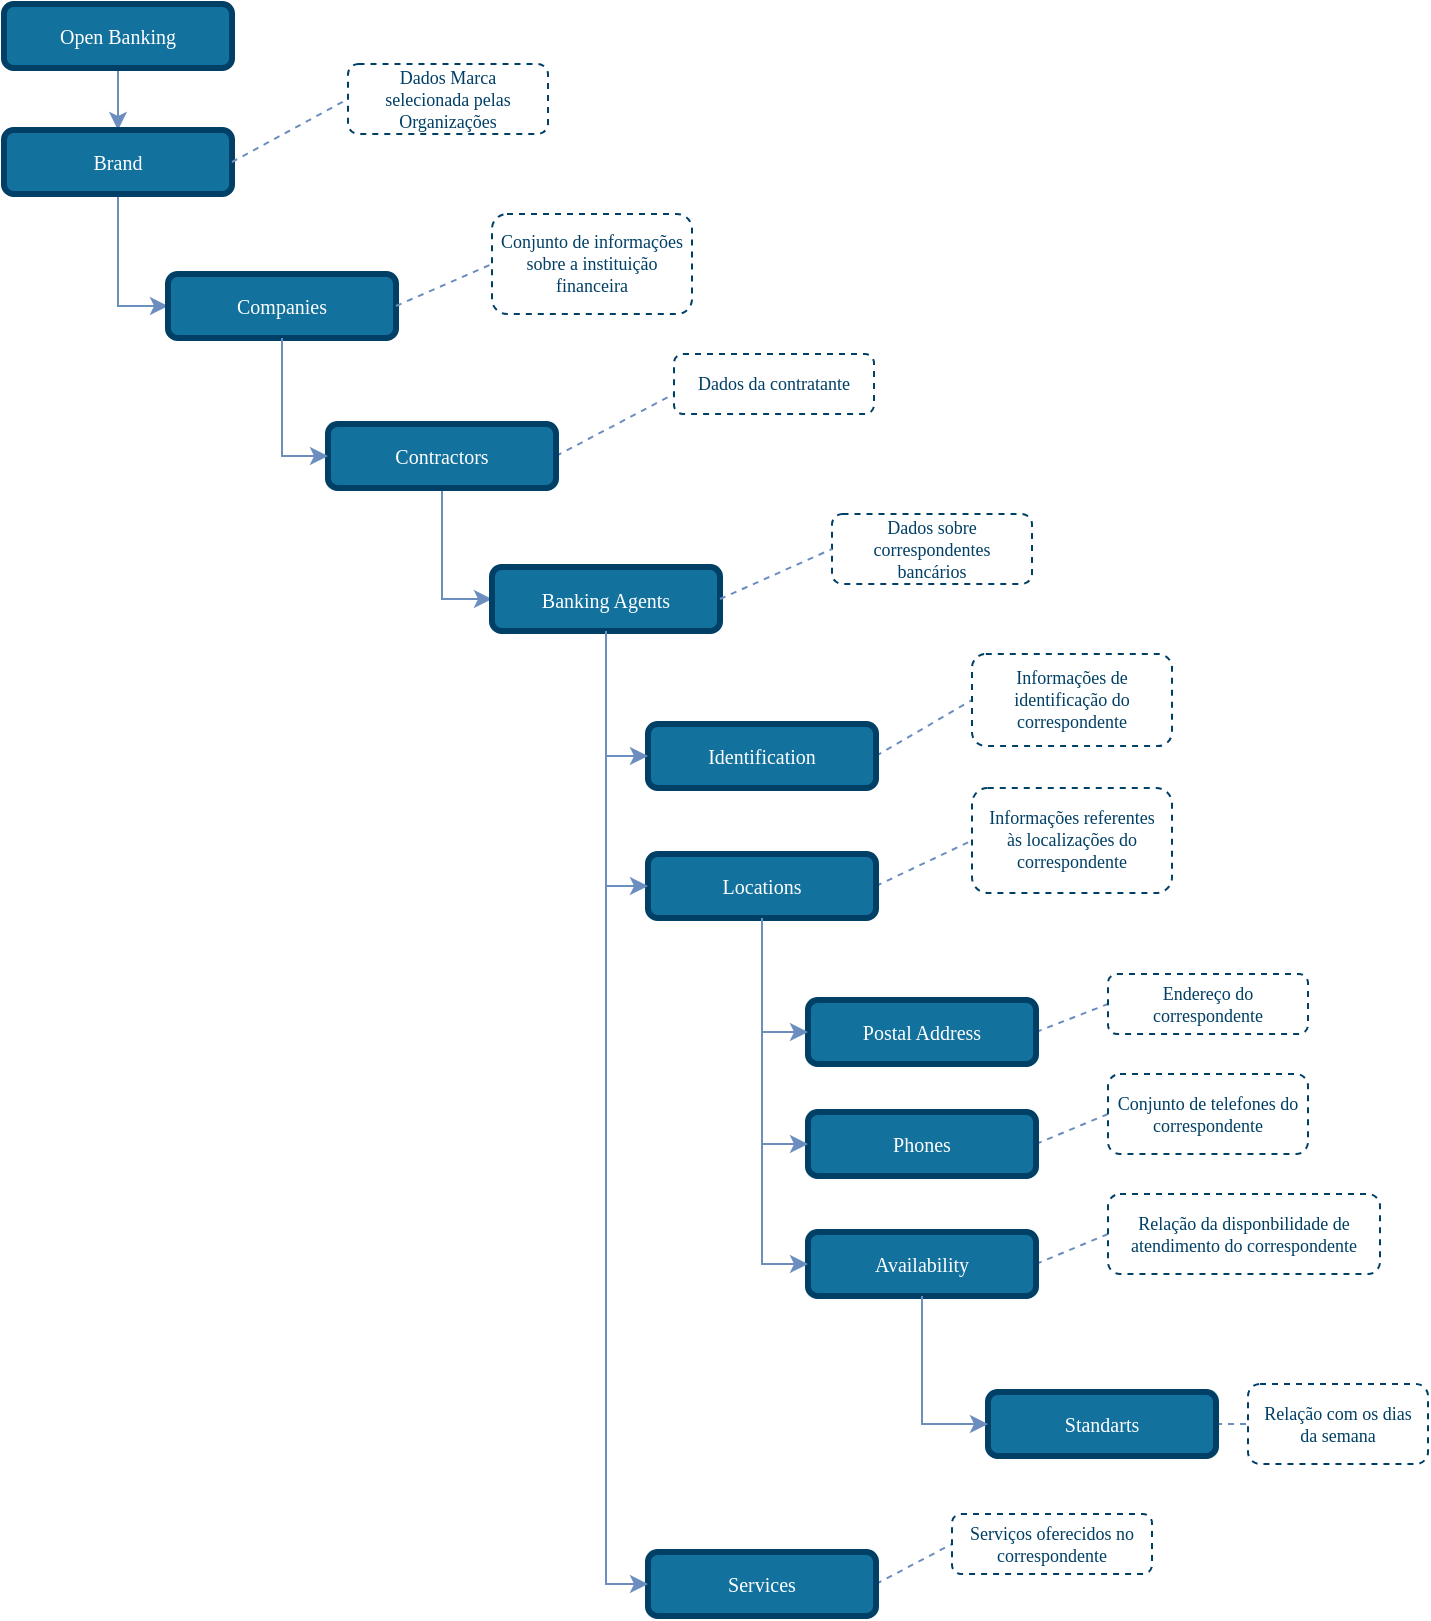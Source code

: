 <mxfile version="13.9.9" type="device"><diagram id="pwx9f-JPc5i2mSrcDJkJ" name="Page-1"><mxGraphModel dx="496" dy="291" grid="1" gridSize="10" guides="1" tooltips="1" connect="1" arrows="1" fold="1" page="1" pageScale="1" pageWidth="827" pageHeight="1169" math="0" shadow="0"><root><mxCell id="0"/><mxCell id="1" parent="0"/><mxCell id="CP8brj2QoUajFCljk4hs-6" style="edgeStyle=orthogonalEdgeStyle;rounded=0;orthogonalLoop=1;jettySize=auto;html=1;exitX=0.5;exitY=1;exitDx=0;exitDy=0;entryX=0.5;entryY=0;entryDx=0;entryDy=0;endSize=6;fillColor=#dae8fc;strokeColor=#6c8ebf;comic=0;shadow=0;backgroundOutline=0;snapToPoint=0;fixDash=0;endArrow=classic;endFill=1;" parent="1" source="CP8brj2QoUajFCljk4hs-1" target="VmE8CRwHYokzrLCxkQC2-2" edge="1"><mxGeometry relative="1" as="geometry"/></mxCell><mxCell id="CP8brj2QoUajFCljk4hs-1" value="Open Banking" style="rounded=1;whiteSpace=wrap;html=1;comic=0;shadow=0;backgroundOutline=0;snapToPoint=0;fixDash=0;strokeWidth=3;fontFamily=Verdana;fontStyle=0;labelBackgroundColor=none;labelBorderColor=none;fontSize=10;fillColor=#13719E;strokeColor=#003F66;fontColor=#ffffff;" parent="1" vertex="1"><mxGeometry x="158" y="45" width="114" height="32" as="geometry"/></mxCell><mxCell id="s8GSPq7UgO-F03P1_zAw-9" style="edgeStyle=orthogonalEdgeStyle;rounded=0;orthogonalLoop=1;jettySize=auto;html=1;exitX=0.5;exitY=1;exitDx=0;exitDy=0;entryX=0;entryY=0.5;entryDx=0;entryDy=0;strokeColor=#6C8EBF;endArrow=classic;endFill=1;" parent="1" source="CP8brj2QoUajFCljk4hs-3" target="s8GSPq7UgO-F03P1_zAw-1" edge="1"><mxGeometry relative="1" as="geometry"/></mxCell><mxCell id="s8GSPq7UgO-F03P1_zAw-17" style="edgeStyle=none;rounded=1;orthogonalLoop=1;jettySize=auto;html=1;exitX=1;exitY=0.5;exitDx=0;exitDy=0;dashed=1;endArrow=none;endFill=0;endSize=6;strokeColor=#6C8EBF;" parent="1" source="CP8brj2QoUajFCljk4hs-3" edge="1"><mxGeometry relative="1" as="geometry"><mxPoint x="493" y="240" as="targetPoint"/></mxGeometry></mxCell><mxCell id="CP8brj2QoUajFCljk4hs-3" value="Contractors" style="rounded=1;whiteSpace=wrap;html=1;comic=0;shadow=0;backgroundOutline=0;snapToPoint=0;fixDash=0;strokeWidth=3;fontFamily=Verdana;fontStyle=0;labelBackgroundColor=none;labelBorderColor=none;fontSize=10;fillColor=#13719E;strokeColor=#003F66;fontColor=#ffffff;" parent="1" vertex="1"><mxGeometry x="320" y="255" width="114" height="32" as="geometry"/></mxCell><mxCell id="s8GSPq7UgO-F03P1_zAw-22" style="edgeStyle=none;rounded=1;orthogonalLoop=1;jettySize=auto;html=1;exitX=1;exitY=0.5;exitDx=0;exitDy=0;entryX=0;entryY=0.5;entryDx=0;entryDy=0;dashed=1;endArrow=none;endFill=0;endSize=6;strokeColor=#6C8EBF;" parent="1" source="CP8brj2QoUajFCljk4hs-12" target="s8GSPq7UgO-F03P1_zAw-21" edge="1"><mxGeometry relative="1" as="geometry"/></mxCell><mxCell id="CP8brj2QoUajFCljk4hs-12" value="Locations" style="rounded=1;whiteSpace=wrap;html=1;comic=0;shadow=0;backgroundOutline=0;snapToPoint=0;fixDash=0;strokeWidth=3;fontFamily=Verdana;fontStyle=0;labelBackgroundColor=none;labelBorderColor=none;fontSize=10;fillColor=#13719E;strokeColor=#003F66;fontColor=#ffffff;" parent="1" vertex="1"><mxGeometry x="480" y="470" width="114" height="32" as="geometry"/></mxCell><mxCell id="CP8brj2QoUajFCljk4hs-20" value="&lt;font style=&quot;font-size: 9px&quot;&gt;Dados da contratante&lt;/font&gt;" style="rounded=1;whiteSpace=wrap;html=1;shadow=0;comic=0;strokeColor=#003F66;strokeWidth=1;fillColor=#ffffff;gradientColor=#ffffff;fontFamily=Verdana;fontSize=9;fontColor=#003F66;dashed=1;spacingLeft=5;spacing=0;spacingRight=5;spacingBottom=5;spacingTop=5;align=center;verticalAlign=middle;" parent="1" vertex="1"><mxGeometry x="493" y="220" width="100" height="30" as="geometry"/></mxCell><mxCell id="s8GSPq7UgO-F03P1_zAw-1" value="Banking Agents" style="rounded=1;whiteSpace=wrap;html=1;comic=0;shadow=0;backgroundOutline=0;snapToPoint=0;fixDash=0;strokeWidth=3;fontFamily=Verdana;fontStyle=0;labelBackgroundColor=none;labelBorderColor=none;fontSize=10;fillColor=#13719E;strokeColor=#003F66;fontColor=#ffffff;" parent="1" vertex="1"><mxGeometry x="402" y="326.5" width="114" height="32" as="geometry"/></mxCell><mxCell id="s8GSPq7UgO-F03P1_zAw-16" style="rounded=1;orthogonalLoop=1;jettySize=auto;html=1;exitX=1;exitY=0.5;exitDx=0;exitDy=0;entryX=0;entryY=0.5;entryDx=0;entryDy=0;endArrow=none;endFill=0;endSize=6;strokeColor=#6C8EBF;dashed=1;" parent="1" source="s8GSPq7UgO-F03P1_zAw-3" target="s8GSPq7UgO-F03P1_zAw-15" edge="1"><mxGeometry relative="1" as="geometry"/></mxCell><mxCell id="s8GSPq7UgO-F03P1_zAw-3" value="Identification" style="rounded=1;comic=0;shadow=0;backgroundOutline=0;snapToPoint=0;fixDash=0;strokeWidth=3;fontFamily=Verdana;fontStyle=0;labelBorderColor=none;labelBackgroundColor=none;whiteSpace=wrap;html=1;fontSize=10;fillColor=#13719E;strokeColor=#003F66;fontColor=#ffffff;" parent="1" vertex="1"><mxGeometry x="480" y="405" width="114" height="32" as="geometry"/></mxCell><mxCell id="s8GSPq7UgO-F03P1_zAw-15" value="&lt;font style=&quot;font-size: 9px&quot;&gt;Informações de identificação do correspondente&lt;/font&gt;" style="rounded=1;whiteSpace=wrap;html=1;shadow=0;comic=0;strokeColor=#003F66;strokeWidth=1;fillColor=#ffffff;gradientColor=#ffffff;fontFamily=Verdana;fontSize=9;fontColor=#003F66;dashed=1;spacingLeft=5;spacing=0;spacingRight=5;spacingBottom=5;spacingTop=5;align=center;verticalAlign=middle;" parent="1" vertex="1"><mxGeometry x="642" y="370" width="100" height="46" as="geometry"/></mxCell><mxCell id="s8GSPq7UgO-F03P1_zAw-21" value="&lt;font style=&quot;font-size: 9px&quot;&gt;Informações referentes às localizações do correspondente&lt;br&gt;&lt;/font&gt;" style="rounded=1;whiteSpace=wrap;html=1;shadow=0;comic=0;strokeColor=#003F66;strokeWidth=1;fillColor=#ffffff;gradientColor=#ffffff;fontFamily=Verdana;fontSize=9;fontColor=#003F66;dashed=1;spacingLeft=5;spacing=0;spacingRight=5;spacingBottom=5;spacingTop=5;align=center;verticalAlign=middle;" parent="1" vertex="1"><mxGeometry x="642" y="437" width="100" height="52.5" as="geometry"/></mxCell><mxCell id="k1vnd4w29cv4KdcOn8z8-1" value="&lt;font style=&quot;font-size: 9px&quot;&gt;Dados sobre correspondentes bancários&lt;/font&gt;" style="rounded=1;whiteSpace=wrap;html=1;shadow=0;comic=0;strokeColor=#003F66;strokeWidth=1;fillColor=#ffffff;gradientColor=#ffffff;fontFamily=Verdana;fontSize=9;fontColor=#003F66;dashed=1;spacingLeft=5;spacing=0;spacingRight=5;spacingBottom=5;spacingTop=5;align=center;verticalAlign=middle;" parent="1" vertex="1"><mxGeometry x="572" y="300" width="100" height="35" as="geometry"/></mxCell><mxCell id="k1vnd4w29cv4KdcOn8z8-2" style="edgeStyle=none;rounded=1;orthogonalLoop=1;jettySize=auto;html=1;exitX=1;exitY=0.5;exitDx=0;exitDy=0;entryX=0;entryY=0.5;entryDx=0;entryDy=0;dashed=1;endArrow=none;endFill=0;endSize=6;strokeColor=#6C8EBF;" parent="1" source="s8GSPq7UgO-F03P1_zAw-1" target="k1vnd4w29cv4KdcOn8z8-1" edge="1"><mxGeometry relative="1" as="geometry"><mxPoint x="536" y="281" as="sourcePoint"/><mxPoint x="662" y="250" as="targetPoint"/></mxGeometry></mxCell><mxCell id="VmE8CRwHYokzrLCxkQC2-3" style="edgeStyle=orthogonalEdgeStyle;rounded=0;orthogonalLoop=1;jettySize=auto;html=1;entryX=0;entryY=0.5;entryDx=0;entryDy=0;shadow=0;strokeColor=#6c8ebf;fillColor=#dae8fc;endFill=1;endSize=6;comic=0;" parent="1" source="VmE8CRwHYokzrLCxkQC2-2" target="IJG_aPCyLPLOBtCNA-rp-6" edge="1"><mxGeometry relative="1" as="geometry"/></mxCell><mxCell id="VmE8CRwHYokzrLCxkQC2-2" value="Brand" style="rounded=1;whiteSpace=wrap;html=1;comic=0;shadow=0;backgroundOutline=0;snapToPoint=0;fixDash=0;strokeWidth=3;fontFamily=Verdana;fontStyle=0;labelBackgroundColor=none;labelBorderColor=none;fontSize=10;fillColor=#13719E;strokeColor=#003F66;fontColor=#ffffff;" parent="1" vertex="1"><mxGeometry x="158" y="108" width="114" height="32" as="geometry"/></mxCell><mxCell id="67pc04Fv1Amd-nCwGbTu-1" value="Dados Marca selecionada pelas Organizações" style="rounded=1;whiteSpace=wrap;html=1;shadow=0;comic=0;strokeColor=#003F66;strokeWidth=1;fillColor=#ffffff;gradientColor=#ffffff;fontFamily=Verdana;fontSize=9;fontColor=#003F66;dashed=1;spacingLeft=5;spacing=0;spacingRight=5;spacingBottom=5;spacingTop=5;align=center;verticalAlign=middle;" parent="1" vertex="1"><mxGeometry x="330" y="75" width="100" height="35" as="geometry"/></mxCell><mxCell id="67pc04Fv1Amd-nCwGbTu-2" style="edgeStyle=none;rounded=1;orthogonalLoop=1;jettySize=auto;html=1;exitX=1;exitY=0.5;exitDx=0;exitDy=0;entryX=0;entryY=0.5;entryDx=0;entryDy=0;dashed=1;endArrow=none;endFill=0;endSize=6;strokeColor=#6C8EBF;" parent="1" source="VmE8CRwHYokzrLCxkQC2-2" target="67pc04Fv1Amd-nCwGbTu-1" edge="1"><mxGeometry relative="1" as="geometry"><mxPoint x="388" y="185" as="targetPoint"/><mxPoint x="282" y="206" as="sourcePoint"/></mxGeometry></mxCell><mxCell id="IJG_aPCyLPLOBtCNA-rp-4" style="edgeStyle=orthogonalEdgeStyle;rounded=0;orthogonalLoop=1;jettySize=auto;html=1;exitX=0.5;exitY=1;exitDx=0;exitDy=0;entryX=0;entryY=0.5;entryDx=0;entryDy=0;strokeColor=#6C8EBF;endArrow=classic;endFill=1;" parent="1" source="s8GSPq7UgO-F03P1_zAw-1" target="s8GSPq7UgO-F03P1_zAw-3" edge="1"><mxGeometry relative="1" as="geometry"><mxPoint x="479" y="368.5" as="sourcePoint"/><mxPoint x="559" y="421.25" as="targetPoint"/></mxGeometry></mxCell><mxCell id="IJG_aPCyLPLOBtCNA-rp-5" style="edgeStyle=orthogonalEdgeStyle;rounded=0;orthogonalLoop=1;jettySize=auto;html=1;exitX=0.5;exitY=1;exitDx=0;exitDy=0;entryX=0;entryY=0.5;entryDx=0;entryDy=0;strokeColor=#6C8EBF;endArrow=classic;endFill=1;" parent="1" source="s8GSPq7UgO-F03P1_zAw-1" target="CP8brj2QoUajFCljk4hs-12" edge="1"><mxGeometry relative="1" as="geometry"><mxPoint x="489" y="378.5" as="sourcePoint"/><mxPoint x="569" y="431.25" as="targetPoint"/></mxGeometry></mxCell><mxCell id="IJG_aPCyLPLOBtCNA-rp-6" value="Companies" style="rounded=1;whiteSpace=wrap;html=1;comic=0;shadow=0;backgroundOutline=0;snapToPoint=0;fixDash=0;strokeWidth=3;fontFamily=Verdana;fontStyle=0;labelBackgroundColor=none;labelBorderColor=none;fontSize=10;fillColor=#13719E;strokeColor=#003F66;fontColor=#ffffff;" parent="1" vertex="1"><mxGeometry x="240" y="180" width="114" height="32" as="geometry"/></mxCell><mxCell id="IJG_aPCyLPLOBtCNA-rp-7" style="edgeStyle=orthogonalEdgeStyle;rounded=0;orthogonalLoop=1;jettySize=auto;html=1;entryX=0;entryY=0.5;entryDx=0;entryDy=0;shadow=0;strokeColor=#6c8ebf;fillColor=#dae8fc;endFill=1;endSize=6;comic=0;exitX=0.5;exitY=1;exitDx=0;exitDy=0;" parent="1" source="IJG_aPCyLPLOBtCNA-rp-6" target="CP8brj2QoUajFCljk4hs-3" edge="1"><mxGeometry relative="1" as="geometry"><mxPoint x="240" y="329" as="sourcePoint"/><mxPoint x="275" y="385" as="targetPoint"/></mxGeometry></mxCell><mxCell id="IJG_aPCyLPLOBtCNA-rp-8" style="edgeStyle=none;rounded=1;orthogonalLoop=1;jettySize=auto;html=1;entryX=0;entryY=0.5;entryDx=0;entryDy=0;dashed=1;endArrow=none;endFill=0;endSize=6;strokeColor=#6C8EBF;exitX=1;exitY=0.5;exitDx=0;exitDy=0;" parent="1" source="IJG_aPCyLPLOBtCNA-rp-6" target="IJG_aPCyLPLOBtCNA-rp-9" edge="1"><mxGeometry relative="1" as="geometry"><mxPoint x="354" y="192" as="sourcePoint"/></mxGeometry></mxCell><mxCell id="IJG_aPCyLPLOBtCNA-rp-9" value="&lt;font style=&quot;font-size: 9px&quot;&gt;Conjunto de informações sobre a instituição financeira&lt;/font&gt;" style="rounded=1;whiteSpace=wrap;html=1;shadow=0;comic=0;strokeColor=#003F66;strokeWidth=1;fillColor=#ffffff;gradientColor=#ffffff;fontFamily=Verdana;fontSize=9;fontColor=#003F66;dashed=1;spacingLeft=5;spacing=0;spacingRight=5;spacingBottom=5;spacingTop=5;align=center;verticalAlign=middle;" parent="1" vertex="1"><mxGeometry x="402" y="150" width="100" height="50" as="geometry"/></mxCell><mxCell id="OIExhBPCsf27FT57-FMc-3" style="rounded=1;orthogonalLoop=1;jettySize=auto;html=1;exitX=1;exitY=0.5;exitDx=0;exitDy=0;entryX=0;entryY=0.5;entryDx=0;entryDy=0;endArrow=none;endFill=0;endSize=6;strokeColor=#6C8EBF;dashed=1;" edge="1" parent="1" source="OIExhBPCsf27FT57-FMc-4" target="OIExhBPCsf27FT57-FMc-5"><mxGeometry relative="1" as="geometry"/></mxCell><mxCell id="OIExhBPCsf27FT57-FMc-4" value="Services" style="rounded=1;comic=0;shadow=0;backgroundOutline=0;snapToPoint=0;fixDash=0;strokeWidth=3;fontFamily=Verdana;fontStyle=0;labelBorderColor=none;labelBackgroundColor=none;whiteSpace=wrap;html=1;fontSize=10;fillColor=#13719E;strokeColor=#003F66;fontColor=#ffffff;" vertex="1" parent="1"><mxGeometry x="480" y="819" width="114" height="32" as="geometry"/></mxCell><mxCell id="OIExhBPCsf27FT57-FMc-5" value="Serviços oferecidos no correspondente" style="rounded=1;whiteSpace=wrap;html=1;shadow=0;comic=0;strokeColor=#003F66;strokeWidth=1;fillColor=#ffffff;gradientColor=#ffffff;fontFamily=Verdana;fontSize=9;fontColor=#003F66;dashed=1;spacingLeft=5;spacing=0;spacingRight=5;spacingBottom=5;spacingTop=5;align=center;verticalAlign=middle;" vertex="1" parent="1"><mxGeometry x="632" y="800" width="100" height="30" as="geometry"/></mxCell><mxCell id="OIExhBPCsf27FT57-FMc-7" style="edgeStyle=orthogonalEdgeStyle;rounded=0;orthogonalLoop=1;jettySize=auto;html=1;entryX=0;entryY=0.5;entryDx=0;entryDy=0;strokeColor=#6C8EBF;endArrow=classic;endFill=1;exitX=0.5;exitY=1;exitDx=0;exitDy=0;" edge="1" parent="1" target="OIExhBPCsf27FT57-FMc-4" source="s8GSPq7UgO-F03P1_zAw-1"><mxGeometry relative="1" as="geometry"><mxPoint x="342" y="440" as="sourcePoint"/><mxPoint x="552" y="572.75" as="targetPoint"/></mxGeometry></mxCell><mxCell id="OIExhBPCsf27FT57-FMc-9" style="rounded=1;orthogonalLoop=1;jettySize=auto;html=1;exitX=1;exitY=0.5;exitDx=0;exitDy=0;entryX=0;entryY=0.5;entryDx=0;entryDy=0;endArrow=none;endFill=0;endSize=6;strokeColor=#6C8EBF;dashed=1;" edge="1" parent="1" source="OIExhBPCsf27FT57-FMc-10" target="OIExhBPCsf27FT57-FMc-11"><mxGeometry relative="1" as="geometry"/></mxCell><mxCell id="OIExhBPCsf27FT57-FMc-10" value="Postal Address" style="rounded=1;comic=0;shadow=0;backgroundOutline=0;snapToPoint=0;fixDash=0;strokeWidth=3;fontFamily=Verdana;fontStyle=0;labelBorderColor=none;labelBackgroundColor=none;whiteSpace=wrap;html=1;fontSize=10;fillColor=#13719E;strokeColor=#003F66;fontColor=#ffffff;" vertex="1" parent="1"><mxGeometry x="560" y="543" width="114" height="32" as="geometry"/></mxCell><mxCell id="OIExhBPCsf27FT57-FMc-11" value="&lt;span&gt;Endereço do correspondente&lt;/span&gt;" style="rounded=1;whiteSpace=wrap;html=1;shadow=0;comic=0;strokeColor=#003F66;strokeWidth=1;fillColor=#ffffff;gradientColor=#ffffff;fontFamily=Verdana;fontSize=9;fontColor=#003F66;dashed=1;spacingLeft=5;spacing=0;spacingRight=5;spacingBottom=5;spacingTop=5;align=center;verticalAlign=middle;" vertex="1" parent="1"><mxGeometry x="710" y="530" width="100" height="30" as="geometry"/></mxCell><mxCell id="OIExhBPCsf27FT57-FMc-12" style="edgeStyle=orthogonalEdgeStyle;rounded=0;orthogonalLoop=1;jettySize=auto;html=1;entryX=0;entryY=0.5;entryDx=0;entryDy=0;strokeColor=#6C8EBF;endArrow=classic;endFill=1;exitX=0.5;exitY=1;exitDx=0;exitDy=0;" edge="1" parent="1" source="CP8brj2QoUajFCljk4hs-12" target="OIExhBPCsf27FT57-FMc-10"><mxGeometry relative="1" as="geometry"><mxPoint x="542" y="510" as="sourcePoint"/><mxPoint x="490" y="431" as="targetPoint"/></mxGeometry></mxCell><mxCell id="OIExhBPCsf27FT57-FMc-15" style="rounded=1;orthogonalLoop=1;jettySize=auto;html=1;exitX=1;exitY=0.5;exitDx=0;exitDy=0;entryX=0;entryY=0.5;entryDx=0;entryDy=0;endArrow=none;endFill=0;endSize=6;strokeColor=#6C8EBF;dashed=1;" edge="1" parent="1" source="OIExhBPCsf27FT57-FMc-16" target="OIExhBPCsf27FT57-FMc-17"><mxGeometry relative="1" as="geometry"/></mxCell><mxCell id="OIExhBPCsf27FT57-FMc-16" value="Phones" style="rounded=1;comic=0;shadow=0;backgroundOutline=0;snapToPoint=0;fixDash=0;strokeWidth=3;fontFamily=Verdana;fontStyle=0;labelBorderColor=none;labelBackgroundColor=none;whiteSpace=wrap;html=1;fontSize=10;fillColor=#13719E;strokeColor=#003F66;fontColor=#ffffff;" vertex="1" parent="1"><mxGeometry x="560" y="599" width="114" height="32" as="geometry"/></mxCell><mxCell id="OIExhBPCsf27FT57-FMc-17" value="&lt;span&gt;Conjunto de telefones do correspondente&lt;/span&gt;" style="rounded=1;whiteSpace=wrap;html=1;shadow=0;comic=0;strokeColor=#003F66;strokeWidth=1;fillColor=#ffffff;gradientColor=#ffffff;fontFamily=Verdana;fontSize=9;fontColor=#003F66;dashed=1;spacingLeft=5;spacing=0;spacingRight=5;spacingBottom=5;spacingTop=5;align=center;verticalAlign=middle;" vertex="1" parent="1"><mxGeometry x="710" y="580" width="100" height="40" as="geometry"/></mxCell><mxCell id="OIExhBPCsf27FT57-FMc-18" style="edgeStyle=orthogonalEdgeStyle;rounded=0;orthogonalLoop=1;jettySize=auto;html=1;entryX=0;entryY=0.5;entryDx=0;entryDy=0;strokeColor=#6C8EBF;endArrow=classic;endFill=1;exitX=0.5;exitY=1;exitDx=0;exitDy=0;" edge="1" parent="1" source="CP8brj2QoUajFCljk4hs-12" target="OIExhBPCsf27FT57-FMc-16"><mxGeometry relative="1" as="geometry"><mxPoint x="502" y="550" as="sourcePoint"/><mxPoint x="582" y="579" as="targetPoint"/></mxGeometry></mxCell><mxCell id="OIExhBPCsf27FT57-FMc-23" style="rounded=1;orthogonalLoop=1;jettySize=auto;html=1;exitX=1;exitY=0.5;exitDx=0;exitDy=0;entryX=0;entryY=0.5;entryDx=0;entryDy=0;endArrow=none;endFill=0;endSize=6;strokeColor=#6C8EBF;dashed=1;" edge="1" parent="1" source="OIExhBPCsf27FT57-FMc-24" target="OIExhBPCsf27FT57-FMc-25"><mxGeometry relative="1" as="geometry"/></mxCell><mxCell id="OIExhBPCsf27FT57-FMc-24" value="Availability" style="rounded=1;comic=0;shadow=0;backgroundOutline=0;snapToPoint=0;fixDash=0;strokeWidth=3;fontFamily=Verdana;fontStyle=0;labelBorderColor=none;labelBackgroundColor=none;whiteSpace=wrap;html=1;fontSize=10;fillColor=#13719E;strokeColor=#003F66;fontColor=#ffffff;" vertex="1" parent="1"><mxGeometry x="560" y="659" width="114" height="32" as="geometry"/></mxCell><mxCell id="OIExhBPCsf27FT57-FMc-25" value="Relação da disponbilidade de atendimento do correspondente" style="rounded=1;whiteSpace=wrap;html=1;shadow=0;comic=0;strokeColor=#003F66;strokeWidth=1;fillColor=#ffffff;gradientColor=#ffffff;fontFamily=Verdana;fontSize=9;fontColor=#003F66;dashed=1;spacingLeft=5;spacing=0;spacingRight=5;spacingBottom=5;spacingTop=5;align=center;verticalAlign=middle;" vertex="1" parent="1"><mxGeometry x="710" y="640" width="136" height="40" as="geometry"/></mxCell><mxCell id="OIExhBPCsf27FT57-FMc-26" style="edgeStyle=orthogonalEdgeStyle;rounded=0;orthogonalLoop=1;jettySize=auto;html=1;entryX=0;entryY=0.5;entryDx=0;entryDy=0;strokeColor=#6C8EBF;endArrow=classic;endFill=1;" edge="1" parent="1" source="CP8brj2QoUajFCljk4hs-12" target="OIExhBPCsf27FT57-FMc-24"><mxGeometry relative="1" as="geometry"><mxPoint x="547" y="504" as="sourcePoint"/><mxPoint x="582" y="635" as="targetPoint"/></mxGeometry></mxCell><mxCell id="OIExhBPCsf27FT57-FMc-27" style="rounded=1;orthogonalLoop=1;jettySize=auto;html=1;exitX=1;exitY=0.5;exitDx=0;exitDy=0;entryX=0;entryY=0.5;entryDx=0;entryDy=0;endArrow=none;endFill=0;endSize=6;strokeColor=#6C8EBF;dashed=1;" edge="1" parent="1" source="OIExhBPCsf27FT57-FMc-28" target="OIExhBPCsf27FT57-FMc-29"><mxGeometry relative="1" as="geometry"/></mxCell><mxCell id="OIExhBPCsf27FT57-FMc-28" value="Standarts" style="rounded=1;comic=0;shadow=0;backgroundOutline=0;snapToPoint=0;fixDash=0;strokeWidth=3;fontFamily=Verdana;fontStyle=0;labelBorderColor=none;labelBackgroundColor=none;whiteSpace=wrap;html=1;fontSize=10;fillColor=#13719E;strokeColor=#003F66;fontColor=#ffffff;" vertex="1" parent="1"><mxGeometry x="650" y="739" width="114" height="32" as="geometry"/></mxCell><mxCell id="OIExhBPCsf27FT57-FMc-29" value="Relação com os dias da semana" style="rounded=1;whiteSpace=wrap;html=1;shadow=0;comic=0;strokeColor=#003F66;strokeWidth=1;fillColor=#ffffff;gradientColor=#ffffff;fontFamily=Verdana;fontSize=9;fontColor=#003F66;dashed=1;spacingLeft=5;spacing=0;spacingRight=5;spacingBottom=5;spacingTop=5;align=center;verticalAlign=middle;" vertex="1" parent="1"><mxGeometry x="780" y="735" width="90" height="40" as="geometry"/></mxCell><mxCell id="OIExhBPCsf27FT57-FMc-30" style="edgeStyle=orthogonalEdgeStyle;rounded=0;orthogonalLoop=1;jettySize=auto;html=1;entryX=0;entryY=0.5;entryDx=0;entryDy=0;strokeColor=#6C8EBF;endArrow=classic;endFill=1;exitX=0.5;exitY=1;exitDx=0;exitDy=0;" edge="1" parent="1" target="OIExhBPCsf27FT57-FMc-28" source="OIExhBPCsf27FT57-FMc-24"><mxGeometry relative="1" as="geometry"><mxPoint x="610" y="710" as="sourcePoint"/><mxPoint x="563" y="647" as="targetPoint"/></mxGeometry></mxCell></root></mxGraphModel></diagram></mxfile>